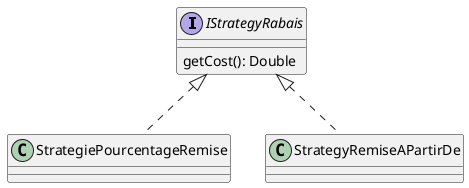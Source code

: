 @startuml diagamme de classe
interface IStrategyRabais{
    getCost(): Double
}

StrategiePourcentageRemise .up-|> IStrategyRabais
StrategyRemiseAPartirDe .up-|> IStrategyRabais

@enduml


@startuml diagamme de séquence

title N/A

@enduml